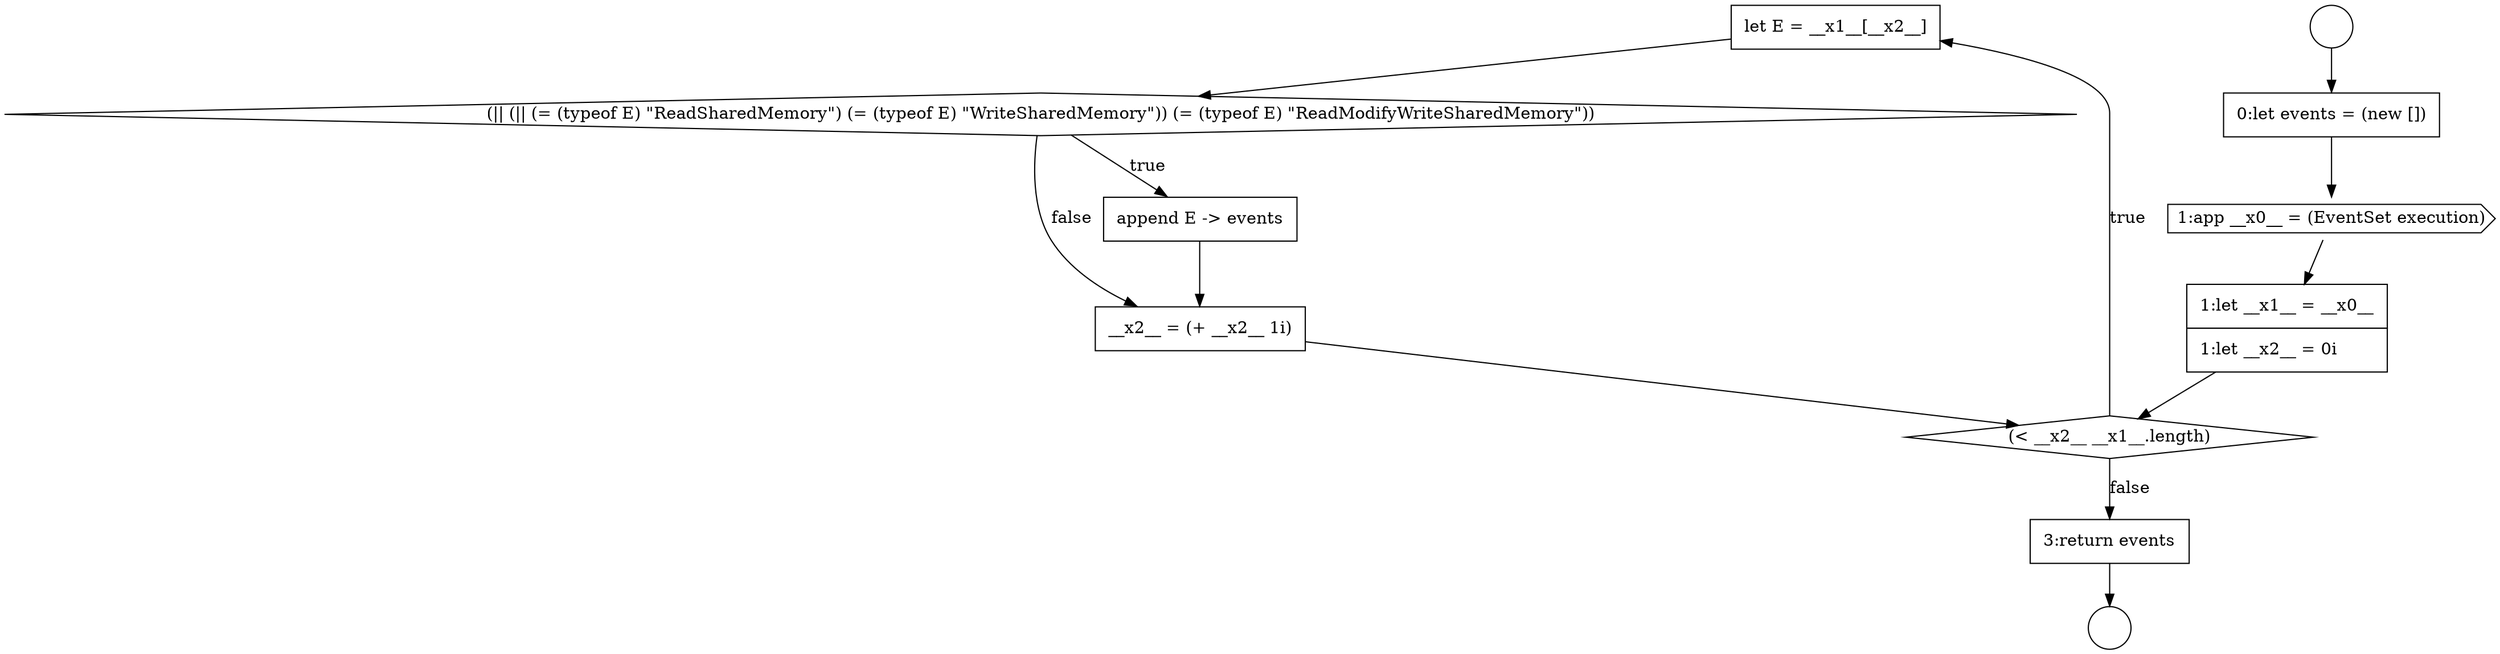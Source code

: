 digraph {
  node17803 [shape=none, margin=0, label=<<font color="black">
    <table border="0" cellborder="1" cellspacing="0" cellpadding="10">
      <tr><td align="left">let E = __x1__[__x2__]</td></tr>
    </table>
  </font>> color="black" fillcolor="white" style=filled]
  node17798 [shape=circle label=" " color="black" fillcolor="white" style=filled]
  node17807 [shape=none, margin=0, label=<<font color="black">
    <table border="0" cellborder="1" cellspacing="0" cellpadding="10">
      <tr><td align="left">3:return events</td></tr>
    </table>
  </font>> color="black" fillcolor="white" style=filled]
  node17806 [shape=none, margin=0, label=<<font color="black">
    <table border="0" cellborder="1" cellspacing="0" cellpadding="10">
      <tr><td align="left">__x2__ = (+ __x2__ 1i)</td></tr>
    </table>
  </font>> color="black" fillcolor="white" style=filled]
  node17800 [shape=cds, label=<<font color="black">1:app __x0__ = (EventSet execution)</font>> color="black" fillcolor="white" style=filled]
  node17801 [shape=none, margin=0, label=<<font color="black">
    <table border="0" cellborder="1" cellspacing="0" cellpadding="10">
      <tr><td align="left">1:let __x1__ = __x0__</td></tr>
      <tr><td align="left">1:let __x2__ = 0i</td></tr>
    </table>
  </font>> color="black" fillcolor="white" style=filled]
  node17805 [shape=none, margin=0, label=<<font color="black">
    <table border="0" cellborder="1" cellspacing="0" cellpadding="10">
      <tr><td align="left">append E -&gt; events</td></tr>
    </table>
  </font>> color="black" fillcolor="white" style=filled]
  node17802 [shape=diamond, label=<<font color="black">(&lt; __x2__ __x1__.length)</font>> color="black" fillcolor="white" style=filled]
  node17799 [shape=none, margin=0, label=<<font color="black">
    <table border="0" cellborder="1" cellspacing="0" cellpadding="10">
      <tr><td align="left">0:let events = (new [])</td></tr>
    </table>
  </font>> color="black" fillcolor="white" style=filled]
  node17804 [shape=diamond, label=<<font color="black">(|| (|| (= (typeof E) &quot;ReadSharedMemory&quot;) (= (typeof E) &quot;WriteSharedMemory&quot;)) (= (typeof E) &quot;ReadModifyWriteSharedMemory&quot;))</font>> color="black" fillcolor="white" style=filled]
  node17797 [shape=circle label=" " color="black" fillcolor="white" style=filled]
  node17800 -> node17801 [ color="black"]
  node17807 -> node17798 [ color="black"]
  node17805 -> node17806 [ color="black"]
  node17804 -> node17805 [label=<<font color="black">true</font>> color="black"]
  node17804 -> node17806 [label=<<font color="black">false</font>> color="black"]
  node17802 -> node17803 [label=<<font color="black">true</font>> color="black"]
  node17802 -> node17807 [label=<<font color="black">false</font>> color="black"]
  node17801 -> node17802 [ color="black"]
  node17806 -> node17802 [ color="black"]
  node17799 -> node17800 [ color="black"]
  node17803 -> node17804 [ color="black"]
  node17797 -> node17799 [ color="black"]
}
